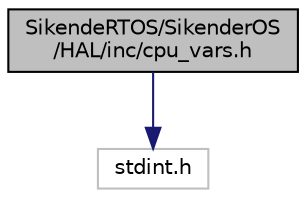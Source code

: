 digraph "SikendeRTOS/SikenderOS/HAL/inc/cpu_vars.h"
{
 // LATEX_PDF_SIZE
  edge [fontname="Helvetica",fontsize="10",labelfontname="Helvetica",labelfontsize="10"];
  node [fontname="Helvetica",fontsize="10",shape=record];
  Node1 [label="SikendeRTOS/SikenderOS\l/HAL/inc/cpu_vars.h",height=0.2,width=0.4,color="black", fillcolor="grey75", style="filled", fontcolor="black",tooltip="Contains CPU/Compilter variables."];
  Node1 -> Node2 [color="midnightblue",fontsize="10",style="solid",fontname="Helvetica"];
  Node2 [label="stdint.h",height=0.2,width=0.4,color="grey75", fillcolor="white", style="filled",tooltip=" "];
}
